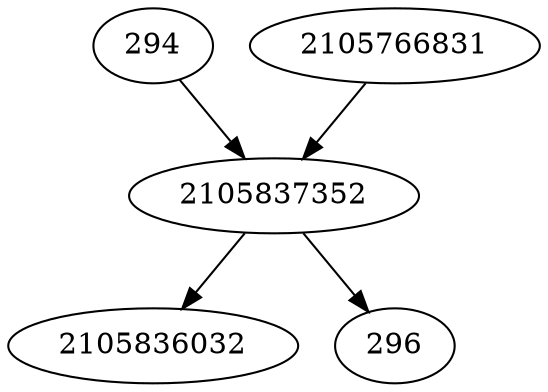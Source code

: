 strict digraph  {
2105836032;
294;
296;
2105837352;
2105766831;
294 -> 2105837352;
2105837352 -> 296;
2105837352 -> 2105836032;
2105766831 -> 2105837352;
}
